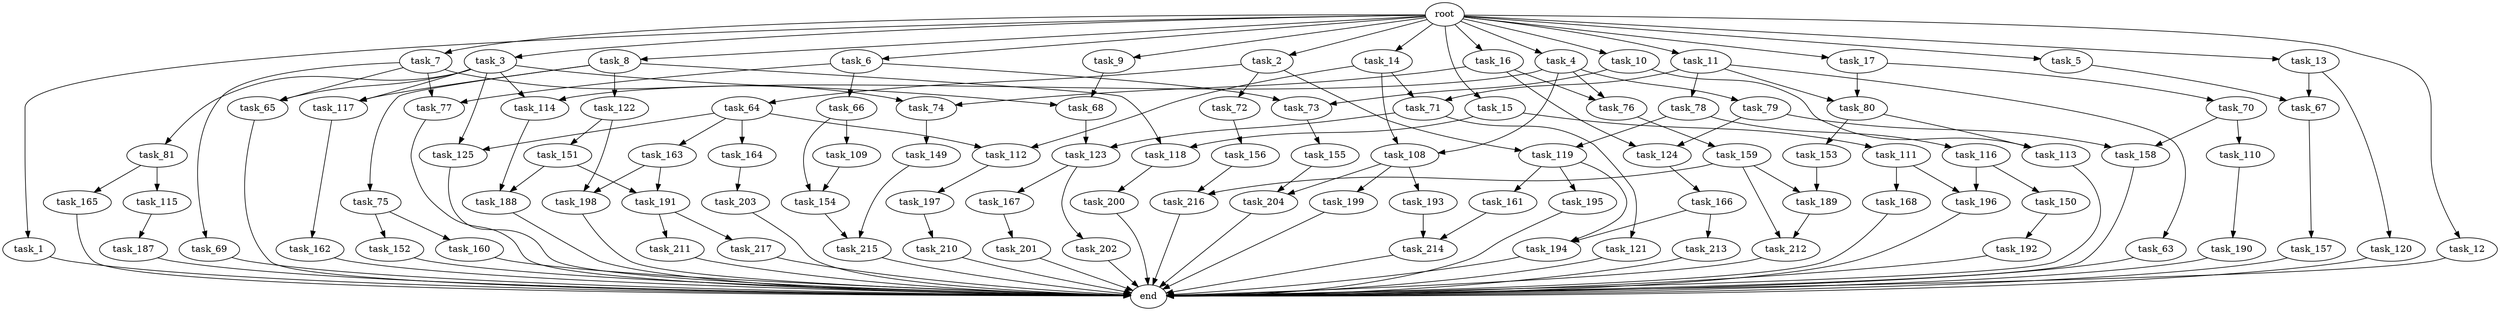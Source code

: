 digraph G {
  root [size="0.000000"];
  task_1 [size="10.240000"];
  task_2 [size="10.240000"];
  task_3 [size="10.240000"];
  task_4 [size="10.240000"];
  task_5 [size="10.240000"];
  task_6 [size="10.240000"];
  task_7 [size="10.240000"];
  task_8 [size="10.240000"];
  task_9 [size="10.240000"];
  task_10 [size="10.240000"];
  task_11 [size="10.240000"];
  task_12 [size="10.240000"];
  task_13 [size="10.240000"];
  task_14 [size="10.240000"];
  task_15 [size="10.240000"];
  task_16 [size="10.240000"];
  task_17 [size="10.240000"];
  task_63 [size="8589934592.000000"];
  task_64 [size="773094113.280000"];
  task_65 [size="10737418240.000000"];
  task_66 [size="1374389534.720000"];
  task_67 [size="7730941132.800000"];
  task_68 [size="10737418240.000000"];
  task_69 [size="2147483648.000000"];
  task_70 [size="773094113.280000"];
  task_71 [size="11682311045.120001"];
  task_72 [size="773094113.280000"];
  task_73 [size="8332236554.240000"];
  task_74 [size="3521873182.720000"];
  task_75 [size="773094113.280000"];
  task_76 [size="6871947673.600000"];
  task_77 [size="3521873182.720000"];
  task_78 [size="8589934592.000000"];
  task_79 [size="5497558138.880000"];
  task_80 [size="9363028705.280001"];
  task_81 [size="8589934592.000000"];
  task_108 [size="8589934592.000000"];
  task_109 [size="4209067950.080000"];
  task_110 [size="4209067950.080000"];
  task_111 [size="773094113.280000"];
  task_112 [size="11682311045.120001"];
  task_113 [size="7730941132.800000"];
  task_114 [size="14087492730.880001"];
  task_115 [size="8589934592.000000"];
  task_116 [size="4209067950.080000"];
  task_117 [size="9363028705.280001"];
  task_118 [size="1546188226.560000"];
  task_119 [size="4982162063.360000"];
  task_120 [size="773094113.280000"];
  task_121 [size="5497558138.880000"];
  task_122 [size="773094113.280000"];
  task_123 [size="6871947673.600000"];
  task_124 [size="2748779069.440000"];
  task_125 [size="17179869184.000000"];
  task_149 [size="2147483648.000000"];
  task_150 [size="773094113.280000"];
  task_151 [size="773094113.280000"];
  task_152 [size="3092376453.120000"];
  task_153 [size="773094113.280000"];
  task_154 [size="8418135900.160000"];
  task_155 [size="5497558138.880000"];
  task_156 [size="343597383.680000"];
  task_157 [size="2147483648.000000"];
  task_158 [size="5583457484.800000"];
  task_159 [size="2147483648.000000"];
  task_160 [size="3092376453.120000"];
  task_161 [size="2147483648.000000"];
  task_162 [size="773094113.280000"];
  task_163 [size="8589934592.000000"];
  task_164 [size="8589934592.000000"];
  task_165 [size="8589934592.000000"];
  task_166 [size="1374389534.720000"];
  task_167 [size="3092376453.120000"];
  task_168 [size="1374389534.720000"];
  task_187 [size="773094113.280000"];
  task_188 [size="14087492730.880001"];
  task_189 [size="5239860101.120000"];
  task_190 [size="343597383.680000"];
  task_191 [size="15547781611.520000"];
  task_192 [size="6957847019.520000"];
  task_193 [size="8589934592.000000"];
  task_194 [size="9105330667.520000"];
  task_195 [size="2147483648.000000"];
  task_196 [size="2147483648.000000"];
  task_197 [size="8589934592.000000"];
  task_198 [size="7730941132.800000"];
  task_199 [size="8589934592.000000"];
  task_200 [size="773094113.280000"];
  task_201 [size="1374389534.720000"];
  task_202 [size="3092376453.120000"];
  task_203 [size="6957847019.520000"];
  task_204 [size="10737418240.000000"];
  task_210 [size="3092376453.120000"];
  task_211 [size="343597383.680000"];
  task_212 [size="2491081031.680000"];
  task_213 [size="6957847019.520000"];
  task_214 [size="9706626088.960001"];
  task_215 [size="6356551598.080000"];
  task_216 [size="7645041786.880000"];
  task_217 [size="343597383.680000"];
  end [size="0.000000"];

  root -> task_1 [size="1.000000"];
  root -> task_2 [size="1.000000"];
  root -> task_3 [size="1.000000"];
  root -> task_4 [size="1.000000"];
  root -> task_5 [size="1.000000"];
  root -> task_6 [size="1.000000"];
  root -> task_7 [size="1.000000"];
  root -> task_8 [size="1.000000"];
  root -> task_9 [size="1.000000"];
  root -> task_10 [size="1.000000"];
  root -> task_11 [size="1.000000"];
  root -> task_12 [size="1.000000"];
  root -> task_13 [size="1.000000"];
  root -> task_14 [size="1.000000"];
  root -> task_15 [size="1.000000"];
  root -> task_16 [size="1.000000"];
  root -> task_17 [size="1.000000"];
  task_1 -> end [size="1.000000"];
  task_2 -> task_64 [size="75497472.000000"];
  task_2 -> task_72 [size="75497472.000000"];
  task_2 -> task_119 [size="75497472.000000"];
  task_3 -> task_65 [size="838860800.000000"];
  task_3 -> task_68 [size="838860800.000000"];
  task_3 -> task_81 [size="838860800.000000"];
  task_3 -> task_114 [size="838860800.000000"];
  task_3 -> task_117 [size="838860800.000000"];
  task_3 -> task_125 [size="838860800.000000"];
  task_4 -> task_76 [size="536870912.000000"];
  task_4 -> task_79 [size="536870912.000000"];
  task_4 -> task_108 [size="536870912.000000"];
  task_4 -> task_114 [size="536870912.000000"];
  task_5 -> task_67 [size="679477248.000000"];
  task_6 -> task_66 [size="134217728.000000"];
  task_6 -> task_73 [size="134217728.000000"];
  task_6 -> task_77 [size="134217728.000000"];
  task_7 -> task_65 [size="209715200.000000"];
  task_7 -> task_69 [size="209715200.000000"];
  task_7 -> task_74 [size="209715200.000000"];
  task_7 -> task_77 [size="209715200.000000"];
  task_8 -> task_75 [size="75497472.000000"];
  task_8 -> task_117 [size="75497472.000000"];
  task_8 -> task_118 [size="75497472.000000"];
  task_8 -> task_122 [size="75497472.000000"];
  task_9 -> task_68 [size="209715200.000000"];
  task_10 -> task_73 [size="679477248.000000"];
  task_10 -> task_113 [size="679477248.000000"];
  task_11 -> task_63 [size="838860800.000000"];
  task_11 -> task_71 [size="838860800.000000"];
  task_11 -> task_78 [size="838860800.000000"];
  task_11 -> task_80 [size="838860800.000000"];
  task_12 -> end [size="1.000000"];
  task_13 -> task_67 [size="75497472.000000"];
  task_13 -> task_120 [size="75497472.000000"];
  task_14 -> task_71 [size="301989888.000000"];
  task_14 -> task_108 [size="301989888.000000"];
  task_14 -> task_112 [size="301989888.000000"];
  task_15 -> task_111 [size="75497472.000000"];
  task_15 -> task_118 [size="75497472.000000"];
  task_16 -> task_74 [size="134217728.000000"];
  task_16 -> task_76 [size="134217728.000000"];
  task_16 -> task_124 [size="134217728.000000"];
  task_17 -> task_70 [size="75497472.000000"];
  task_17 -> task_80 [size="75497472.000000"];
  task_63 -> end [size="1.000000"];
  task_64 -> task_112 [size="838860800.000000"];
  task_64 -> task_125 [size="838860800.000000"];
  task_64 -> task_163 [size="838860800.000000"];
  task_64 -> task_164 [size="838860800.000000"];
  task_65 -> end [size="1.000000"];
  task_66 -> task_109 [size="411041792.000000"];
  task_66 -> task_154 [size="411041792.000000"];
  task_67 -> task_157 [size="209715200.000000"];
  task_68 -> task_123 [size="134217728.000000"];
  task_69 -> end [size="1.000000"];
  task_70 -> task_110 [size="411041792.000000"];
  task_70 -> task_158 [size="411041792.000000"];
  task_71 -> task_121 [size="536870912.000000"];
  task_71 -> task_123 [size="536870912.000000"];
  task_72 -> task_156 [size="33554432.000000"];
  task_73 -> task_155 [size="536870912.000000"];
  task_74 -> task_149 [size="209715200.000000"];
  task_75 -> task_152 [size="301989888.000000"];
  task_75 -> task_160 [size="301989888.000000"];
  task_76 -> task_159 [size="209715200.000000"];
  task_77 -> end [size="1.000000"];
  task_78 -> task_116 [size="411041792.000000"];
  task_78 -> task_119 [size="411041792.000000"];
  task_79 -> task_124 [size="134217728.000000"];
  task_79 -> task_158 [size="134217728.000000"];
  task_80 -> task_113 [size="75497472.000000"];
  task_80 -> task_153 [size="75497472.000000"];
  task_81 -> task_115 [size="838860800.000000"];
  task_81 -> task_165 [size="838860800.000000"];
  task_108 -> task_193 [size="838860800.000000"];
  task_108 -> task_199 [size="838860800.000000"];
  task_108 -> task_204 [size="838860800.000000"];
  task_109 -> task_154 [size="411041792.000000"];
  task_110 -> task_190 [size="33554432.000000"];
  task_111 -> task_168 [size="134217728.000000"];
  task_111 -> task_196 [size="134217728.000000"];
  task_112 -> task_197 [size="838860800.000000"];
  task_113 -> end [size="1.000000"];
  task_114 -> task_188 [size="536870912.000000"];
  task_115 -> task_187 [size="75497472.000000"];
  task_116 -> task_150 [size="75497472.000000"];
  task_116 -> task_196 [size="75497472.000000"];
  task_117 -> task_162 [size="75497472.000000"];
  task_118 -> task_200 [size="75497472.000000"];
  task_119 -> task_161 [size="209715200.000000"];
  task_119 -> task_194 [size="209715200.000000"];
  task_119 -> task_195 [size="209715200.000000"];
  task_120 -> end [size="1.000000"];
  task_121 -> end [size="1.000000"];
  task_122 -> task_151 [size="75497472.000000"];
  task_122 -> task_198 [size="75497472.000000"];
  task_123 -> task_167 [size="301989888.000000"];
  task_123 -> task_202 [size="301989888.000000"];
  task_124 -> task_166 [size="134217728.000000"];
  task_125 -> end [size="1.000000"];
  task_149 -> task_215 [size="209715200.000000"];
  task_150 -> task_192 [size="679477248.000000"];
  task_151 -> task_188 [size="838860800.000000"];
  task_151 -> task_191 [size="838860800.000000"];
  task_152 -> end [size="1.000000"];
  task_153 -> task_189 [size="301989888.000000"];
  task_154 -> task_215 [size="411041792.000000"];
  task_155 -> task_204 [size="209715200.000000"];
  task_156 -> task_216 [size="536870912.000000"];
  task_157 -> end [size="1.000000"];
  task_158 -> end [size="1.000000"];
  task_159 -> task_189 [size="209715200.000000"];
  task_159 -> task_212 [size="209715200.000000"];
  task_159 -> task_216 [size="209715200.000000"];
  task_160 -> end [size="1.000000"];
  task_161 -> task_214 [size="536870912.000000"];
  task_162 -> end [size="1.000000"];
  task_163 -> task_191 [size="679477248.000000"];
  task_163 -> task_198 [size="679477248.000000"];
  task_164 -> task_203 [size="679477248.000000"];
  task_165 -> end [size="1.000000"];
  task_166 -> task_194 [size="679477248.000000"];
  task_166 -> task_213 [size="679477248.000000"];
  task_167 -> task_201 [size="134217728.000000"];
  task_168 -> end [size="1.000000"];
  task_187 -> end [size="1.000000"];
  task_188 -> end [size="1.000000"];
  task_189 -> task_212 [size="33554432.000000"];
  task_190 -> end [size="1.000000"];
  task_191 -> task_211 [size="33554432.000000"];
  task_191 -> task_217 [size="33554432.000000"];
  task_192 -> end [size="1.000000"];
  task_193 -> task_214 [size="411041792.000000"];
  task_194 -> end [size="1.000000"];
  task_195 -> end [size="1.000000"];
  task_196 -> end [size="1.000000"];
  task_197 -> task_210 [size="301989888.000000"];
  task_198 -> end [size="1.000000"];
  task_199 -> end [size="1.000000"];
  task_200 -> end [size="1.000000"];
  task_201 -> end [size="1.000000"];
  task_202 -> end [size="1.000000"];
  task_203 -> end [size="1.000000"];
  task_204 -> end [size="1.000000"];
  task_210 -> end [size="1.000000"];
  task_211 -> end [size="1.000000"];
  task_212 -> end [size="1.000000"];
  task_213 -> end [size="1.000000"];
  task_214 -> end [size="1.000000"];
  task_215 -> end [size="1.000000"];
  task_216 -> end [size="1.000000"];
  task_217 -> end [size="1.000000"];
}
